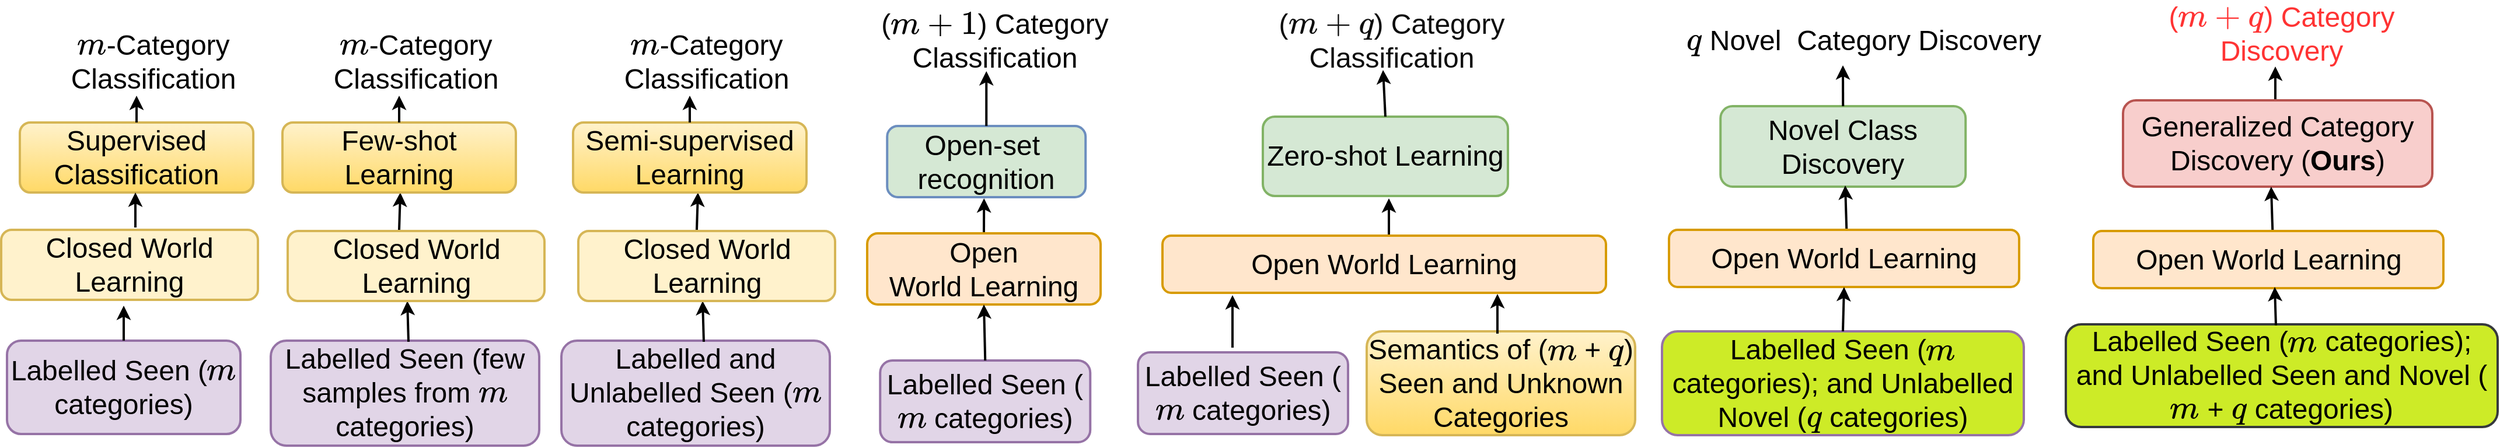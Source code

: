 <mxfile version="24.4.6" type="github">
  <diagram name="Page-1" id="iptAqWqSr0njMMsVc_aC">
    <mxGraphModel dx="3314" dy="1437" grid="1" gridSize="10" guides="1" tooltips="1" connect="1" arrows="1" fold="1" page="1" pageScale="1" pageWidth="827" pageHeight="1169" math="1" shadow="0">
      <root>
        <mxCell id="0" />
        <mxCell id="1" parent="0" />
        <mxCell id="lk7eeM3GkCdoIPdv4wgH-1" value="Closed World Learning" style="rounded=1;whiteSpace=wrap;html=1;fontSize=24;strokeWidth=2;fillColor=#fff2cc;strokeColor=#d6b656;" vertex="1" parent="1">
          <mxGeometry x="-140" y="561" width="220" height="60" as="geometry" />
        </mxCell>
        <mxCell id="lk7eeM3GkCdoIPdv4wgH-2" value="Labelled Seen (&lt;svg style=&quot;vertical-align: -0.025ex;&quot; xmlns:xlink=&quot;http://www.w3.org/1999/xlink&quot; viewBox=&quot;0 -442 878 453&quot; role=&quot;img&quot; height=&quot;1.025ex&quot; width=&quot;1.986ex&quot; xmlns=&quot;http://www.w3.org/2000/svg&quot;&gt;&lt;defs&gt;&lt;path d=&quot;M21 287Q22 293 24 303T36 341T56 388T88 425T132 442T175 435T205 417T221 395T229 376L231 369Q231 367 232 367L243 378Q303 442 384 442Q401 442 415 440T441 433T460 423T475 411T485 398T493 385T497 373T500 364T502 357L510 367Q573 442 659 442Q713 442 746 415T780 336Q780 285 742 178T704 50Q705 36 709 31T724 26Q752 26 776 56T815 138Q818 149 821 151T837 153Q857 153 857 145Q857 144 853 130Q845 101 831 73T785 17T716 -10Q669 -10 648 17T627 73Q627 92 663 193T700 345Q700 404 656 404H651Q565 404 506 303L499 291L466 157Q433 26 428 16Q415 -11 385 -11Q372 -11 364 -4T353 8T350 18Q350 29 384 161L420 307Q423 322 423 345Q423 404 379 404H374Q288 404 229 303L222 291L189 157Q156 26 151 16Q138 -11 108 -11Q95 -11 87 -5T76 7T74 17Q74 30 112 181Q151 335 151 342Q154 357 154 369Q154 405 129 405Q107 405 92 377T69 316T57 280Q55 278 41 278H27Q21 284 21 287Z&quot; id=&quot;MJX-13-TEX-I-1D45A&quot;&gt;&lt;/path&gt;&lt;/defs&gt;&lt;g transform=&quot;scale(1,-1)&quot; stroke-width=&quot;0&quot; fill=&quot;currentColor&quot; stroke=&quot;currentColor&quot;&gt;&lt;g data-mml-node=&quot;math&quot;&gt;&lt;g data-mml-node=&quot;mi&quot;&gt;&lt;use xlink:href=&quot;#MJX-13-TEX-I-1D45A&quot; data-c=&quot;1D45A&quot;&gt;&lt;/use&gt;&lt;/g&gt;&lt;/g&gt;&lt;/g&gt;&lt;/svg&gt; categories)" style="rounded=1;whiteSpace=wrap;html=1;fontSize=24;strokeWidth=2;fillColor=#e1d5e7;strokeColor=#9673a6;" vertex="1" parent="1">
          <mxGeometry x="-135" y="656" width="200" height="80" as="geometry" />
        </mxCell>
        <mxCell id="lk7eeM3GkCdoIPdv4wgH-3" value="Open-set&amp;nbsp; recognition" style="rounded=1;whiteSpace=wrap;html=1;fontSize=24;strokeWidth=2;fillColor=#d5e8d4;strokeColor=#6c8ebf;" vertex="1" parent="1">
          <mxGeometry x="619.12" y="472" width="170" height="61" as="geometry" />
        </mxCell>
        <mxCell id="lk7eeM3GkCdoIPdv4wgH-4" value="Labelled Seen (&lt;svg style=&quot;vertical-align: -0.025ex;&quot; xmlns:xlink=&quot;http://www.w3.org/1999/xlink&quot; viewBox=&quot;0 -442 878 453&quot; role=&quot;img&quot; height=&quot;1.025ex&quot; width=&quot;1.986ex&quot; xmlns=&quot;http://www.w3.org/2000/svg&quot;&gt;&lt;defs&gt;&lt;path d=&quot;M21 287Q22 293 24 303T36 341T56 388T88 425T132 442T175 435T205 417T221 395T229 376L231 369Q231 367 232 367L243 378Q303 442 384 442Q401 442 415 440T441 433T460 423T475 411T485 398T493 385T497 373T500 364T502 357L510 367Q573 442 659 442Q713 442 746 415T780 336Q780 285 742 178T704 50Q705 36 709 31T724 26Q752 26 776 56T815 138Q818 149 821 151T837 153Q857 153 857 145Q857 144 853 130Q845 101 831 73T785 17T716 -10Q669 -10 648 17T627 73Q627 92 663 193T700 345Q700 404 656 404H651Q565 404 506 303L499 291L466 157Q433 26 428 16Q415 -11 385 -11Q372 -11 364 -4T353 8T350 18Q350 29 384 161L420 307Q423 322 423 345Q423 404 379 404H374Q288 404 229 303L222 291L189 157Q156 26 151 16Q138 -11 108 -11Q95 -11 87 -5T76 7T74 17Q74 30 112 181Q151 335 151 342Q154 357 154 369Q154 405 129 405Q107 405 92 377T69 316T57 280Q55 278 41 278H27Q21 284 21 287Z&quot; id=&quot;MJX-12-TEX-I-1D45A&quot;&gt;&lt;/path&gt;&lt;/defs&gt;&lt;g transform=&quot;scale(1,-1)&quot; stroke-width=&quot;0&quot; fill=&quot;currentColor&quot; stroke=&quot;currentColor&quot;&gt;&lt;g data-mml-node=&quot;math&quot;&gt;&lt;g data-mml-node=&quot;mi&quot;&gt;&lt;use xlink:href=&quot;#MJX-12-TEX-I-1D45A&quot; data-c=&quot;1D45A&quot;&gt;&lt;/use&gt;&lt;/g&gt;&lt;/g&gt;&lt;/g&gt;&lt;/svg&gt; categories)" style="rounded=1;whiteSpace=wrap;html=1;fontSize=24;strokeWidth=2;fillColor=#e1d5e7;strokeColor=#9673a6;" vertex="1" parent="1">
          <mxGeometry x="613.12" y="673" width="180" height="70" as="geometry" />
        </mxCell>
        <mxCell id="lk7eeM3GkCdoIPdv4wgH-6" value="Zero-shot Learning" style="rounded=1;whiteSpace=wrap;html=1;fontSize=24;strokeWidth=2;fillColor=#d5e8d4;strokeColor=#82b366;" vertex="1" parent="1">
          <mxGeometry x="941" y="464" width="210" height="68" as="geometry" />
        </mxCell>
        <mxCell id="lk7eeM3GkCdoIPdv4wgH-7" value="&lt;svg style=&quot;vertical-align: -0.025ex;&quot; xmlns:xlink=&quot;http://www.w3.org/1999/xlink&quot; viewBox=&quot;0 -442 878 453&quot; role=&quot;img&quot; height=&quot;1.025ex&quot; width=&quot;1.986ex&quot; xmlns=&quot;http://www.w3.org/2000/svg&quot;&gt;&lt;defs&gt;&lt;path d=&quot;M21 287Q22 293 24 303T36 341T56 388T88 425T132 442T175 435T205 417T221 395T229 376L231 369Q231 367 232 367L243 378Q303 442 384 442Q401 442 415 440T441 433T460 423T475 411T485 398T493 385T497 373T500 364T502 357L510 367Q573 442 659 442Q713 442 746 415T780 336Q780 285 742 178T704 50Q705 36 709 31T724 26Q752 26 776 56T815 138Q818 149 821 151T837 153Q857 153 857 145Q857 144 853 130Q845 101 831 73T785 17T716 -10Q669 -10 648 17T627 73Q627 92 663 193T700 345Q700 404 656 404H651Q565 404 506 303L499 291L466 157Q433 26 428 16Q415 -11 385 -11Q372 -11 364 -4T353 8T350 18Q350 29 384 161L420 307Q423 322 423 345Q423 404 379 404H374Q288 404 229 303L222 291L189 157Q156 26 151 16Q138 -11 108 -11Q95 -11 87 -5T76 7T74 17Q74 30 112 181Q151 335 151 342Q154 357 154 369Q154 405 129 405Q107 405 92 377T69 316T57 280Q55 278 41 278H27Q21 284 21 287Z&quot; id=&quot;MJX-14-TEX-I-1D45A&quot;&gt;&lt;/path&gt;&lt;/defs&gt;&lt;g transform=&quot;scale(1,-1)&quot; stroke-width=&quot;0&quot; fill=&quot;currentColor&quot; stroke=&quot;currentColor&quot;&gt;&lt;g data-mml-node=&quot;math&quot;&gt;&lt;g data-mml-node=&quot;mi&quot;&gt;&lt;use xlink:href=&quot;#MJX-14-TEX-I-1D45A&quot; data-c=&quot;1D45A&quot;&gt;&lt;/use&gt;&lt;/g&gt;&lt;/g&gt;&lt;/g&gt;&lt;/svg&gt;-Category Classification" style="text;html=1;align=center;verticalAlign=middle;whiteSpace=wrap;rounded=0;fontSize=24;strokeWidth=2;" vertex="1" parent="1">
          <mxGeometry x="-39" y="400" width="59" height="34" as="geometry" />
        </mxCell>
        <mxCell id="lk7eeM3GkCdoIPdv4wgH-8" value="" style="endArrow=classic;html=1;rounded=0;exitX=0.5;exitY=0;exitDx=0;exitDy=0;fontSize=24;strokeWidth=2;" edge="1" parent="1" source="lk7eeM3GkCdoIPdv4wgH-3">
          <mxGeometry width="50" height="50" relative="1" as="geometry">
            <mxPoint x="679.12" y="488" as="sourcePoint" />
            <mxPoint x="704.12" y="425" as="targetPoint" />
          </mxGeometry>
        </mxCell>
        <mxCell id="lk7eeM3GkCdoIPdv4wgH-9" value="(&lt;svg xmlns=&quot;http://www.w3.org/2000/svg&quot; width=&quot;5.883ex&quot; height=&quot;1.692ex&quot; role=&quot;img&quot; viewBox=&quot;0 -666 2600.4 748&quot; xmlns:xlink=&quot;http://www.w3.org/1999/xlink&quot; style=&quot;vertical-align: -0.186ex; font-size: 24px;&quot;&gt;&lt;defs style=&quot;font-size: 24px;&quot;&gt;&lt;path id=&quot;MJX-3-TEX-I-1D45A&quot; d=&quot;M21 287Q22 293 24 303T36 341T56 388T88 425T132 442T175 435T205 417T221 395T229 376L231 369Q231 367 232 367L243 378Q303 442 384 442Q401 442 415 440T441 433T460 423T475 411T485 398T493 385T497 373T500 364T502 357L510 367Q573 442 659 442Q713 442 746 415T780 336Q780 285 742 178T704 50Q705 36 709 31T724 26Q752 26 776 56T815 138Q818 149 821 151T837 153Q857 153 857 145Q857 144 853 130Q845 101 831 73T785 17T716 -10Q669 -10 648 17T627 73Q627 92 663 193T700 345Q700 404 656 404H651Q565 404 506 303L499 291L466 157Q433 26 428 16Q415 -11 385 -11Q372 -11 364 -4T353 8T350 18Q350 29 384 161L420 307Q423 322 423 345Q423 404 379 404H374Q288 404 229 303L222 291L189 157Q156 26 151 16Q138 -11 108 -11Q95 -11 87 -5T76 7T74 17Q74 30 112 181Q151 335 151 342Q154 357 154 369Q154 405 129 405Q107 405 92 377T69 316T57 280Q55 278 41 278H27Q21 284 21 287Z&quot; style=&quot;font-size: 24px;&quot;&gt;&lt;/path&gt;&lt;path id=&quot;MJX-3-TEX-N-2B&quot; d=&quot;M56 237T56 250T70 270H369V420L370 570Q380 583 389 583Q402 583 409 568V270H707Q722 262 722 250T707 230H409V-68Q401 -82 391 -82H389H387Q375 -82 369 -68V230H70Q56 237 56 250Z&quot; style=&quot;font-size: 24px;&quot;&gt;&lt;/path&gt;&lt;path id=&quot;MJX-3-TEX-N-31&quot; d=&quot;M213 578L200 573Q186 568 160 563T102 556H83V602H102Q149 604 189 617T245 641T273 663Q275 666 285 666Q294 666 302 660V361L303 61Q310 54 315 52T339 48T401 46H427V0H416Q395 3 257 3Q121 3 100 0H88V46H114Q136 46 152 46T177 47T193 50T201 52T207 57T213 61V578Z&quot; style=&quot;font-size: 24px;&quot;&gt;&lt;/path&gt;&lt;/defs&gt;&lt;g stroke=&quot;currentColor&quot; fill=&quot;currentColor&quot; stroke-width=&quot;0&quot; transform=&quot;scale(1,-1)&quot; style=&quot;font-size: 24px;&quot;&gt;&lt;g data-mml-node=&quot;math&quot; style=&quot;font-size: 24px;&quot;&gt;&lt;g data-mml-node=&quot;mi&quot; style=&quot;font-size: 24px;&quot;&gt;&lt;use data-c=&quot;1D45A&quot; xlink:href=&quot;#MJX-3-TEX-I-1D45A&quot; style=&quot;font-size: 24px;&quot;&gt;&lt;/use&gt;&lt;/g&gt;&lt;g data-mml-node=&quot;mo&quot; transform=&quot;translate(1100.2,0)&quot; style=&quot;font-size: 24px;&quot;&gt;&lt;use data-c=&quot;2B&quot; xlink:href=&quot;#MJX-3-TEX-N-2B&quot; style=&quot;font-size: 24px;&quot;&gt;&lt;/use&gt;&lt;/g&gt;&lt;g data-mml-node=&quot;mn&quot; transform=&quot;translate(2100.4,0)&quot; style=&quot;font-size: 24px;&quot;&gt;&lt;use data-c=&quot;31&quot; xlink:href=&quot;#MJX-3-TEX-N-31&quot; style=&quot;font-size: 24px;&quot;&gt;&lt;/use&gt;&lt;/g&gt;&lt;/g&gt;&lt;/g&gt;&lt;/svg&gt;) Category Classification" style="text;html=1;align=center;verticalAlign=middle;whiteSpace=wrap;rounded=0;fontSize=24;" vertex="1" parent="1">
          <mxGeometry x="596" y="384" width="230.88" height="30" as="geometry" />
        </mxCell>
        <mxCell id="lk7eeM3GkCdoIPdv4wgH-10" value="" style="endArrow=classic;html=1;rounded=0;exitX=0.5;exitY=0;exitDx=0;exitDy=0;fontSize=24;strokeWidth=2;" edge="1" parent="1" source="lk7eeM3GkCdoIPdv4wgH-6">
          <mxGeometry width="50" height="50" relative="1" as="geometry">
            <mxPoint x="970.88" y="421" as="sourcePoint" />
            <mxPoint x="1044" y="424" as="targetPoint" />
          </mxGeometry>
        </mxCell>
        <mxCell id="lk7eeM3GkCdoIPdv4wgH-15" value="Open World&amp;nbsp;Learning" style="rounded=1;whiteSpace=wrap;html=1;fontSize=24;strokeWidth=2;fillColor=#ffe6cc;strokeColor=#d79b00;" vertex="1" parent="1">
          <mxGeometry x="602" y="564" width="200" height="61" as="geometry" />
        </mxCell>
        <mxCell id="lk7eeM3GkCdoIPdv4wgH-16" value="Supervised Classification" style="rounded=1;whiteSpace=wrap;html=1;fontSize=24;strokeWidth=2;fillColor=#fff2cc;strokeColor=#d6b656;gradientColor=#ffd966;" vertex="1" parent="1">
          <mxGeometry x="-124" y="469" width="200" height="60" as="geometry" />
        </mxCell>
        <mxCell id="lk7eeM3GkCdoIPdv4wgH-17" value="" style="endArrow=classic;html=1;rounded=0;exitX=0.5;exitY=0;exitDx=0;exitDy=0;fontSize=24;strokeWidth=2;" edge="1" parent="1" source="lk7eeM3GkCdoIPdv4wgH-16">
          <mxGeometry width="50" height="50" relative="1" as="geometry">
            <mxPoint x="220" y="549" as="sourcePoint" />
            <mxPoint x="-24" y="446" as="targetPoint" />
          </mxGeometry>
        </mxCell>
        <mxCell id="lk7eeM3GkCdoIPdv4wgH-18" value="" style="endArrow=classic;html=1;rounded=0;exitX=0.5;exitY=0;exitDx=0;exitDy=0;fontSize=24;strokeWidth=2;" edge="1" parent="1" source="lk7eeM3GkCdoIPdv4wgH-2">
          <mxGeometry width="50" height="50" relative="1" as="geometry">
            <mxPoint x="70" y="586" as="sourcePoint" />
            <mxPoint x="-35" y="626" as="targetPoint" />
          </mxGeometry>
        </mxCell>
        <mxCell id="lk7eeM3GkCdoIPdv4wgH-19" value="" style="endArrow=classic;html=1;rounded=0;exitX=0.5;exitY=0;exitDx=0;exitDy=0;entryX=0.5;entryY=1;entryDx=0;entryDy=0;fontSize=24;strokeWidth=2;" edge="1" parent="1" source="lk7eeM3GkCdoIPdv4wgH-4" target="lk7eeM3GkCdoIPdv4wgH-15">
          <mxGeometry width="50" height="50" relative="1" as="geometry">
            <mxPoint x="703.12" y="657" as="sourcePoint" />
            <mxPoint x="494.12" y="561" as="targetPoint" />
          </mxGeometry>
        </mxCell>
        <mxCell id="lk7eeM3GkCdoIPdv4wgH-20" value="" style="endArrow=classic;html=1;rounded=0;fontSize=24;strokeWidth=2;" edge="1" parent="1">
          <mxGeometry width="50" height="50" relative="1" as="geometry">
            <mxPoint x="702" y="563" as="sourcePoint" />
            <mxPoint x="702.12" y="534" as="targetPoint" />
          </mxGeometry>
        </mxCell>
        <mxCell id="lk7eeM3GkCdoIPdv4wgH-22" value="" style="endArrow=classic;html=1;rounded=0;fontSize=24;strokeWidth=2;" edge="1" parent="1">
          <mxGeometry width="50" height="50" relative="1" as="geometry">
            <mxPoint x="1049" y="565" as="sourcePoint" />
            <mxPoint x="1049" y="534" as="targetPoint" />
          </mxGeometry>
        </mxCell>
        <mxCell id="lk7eeM3GkCdoIPdv4wgH-23" value="Labelled Seen (few samples from&amp;nbsp;&lt;svg style=&quot;vertical-align: -0.025ex;&quot; xmlns:xlink=&quot;http://www.w3.org/1999/xlink&quot; viewBox=&quot;0 -442 878 453&quot; role=&quot;img&quot; height=&quot;1.025ex&quot; width=&quot;1.986ex&quot; xmlns=&quot;http://www.w3.org/2000/svg&quot;&gt;&lt;defs&gt;&lt;path d=&quot;M21 287Q22 293 24 303T36 341T56 388T88 425T132 442T175 435T205 417T221 395T229 376L231 369Q231 367 232 367L243 378Q303 442 384 442Q401 442 415 440T441 433T460 423T475 411T485 398T493 385T497 373T500 364T502 357L510 367Q573 442 659 442Q713 442 746 415T780 336Q780 285 742 178T704 50Q705 36 709 31T724 26Q752 26 776 56T815 138Q818 149 821 151T837 153Q857 153 857 145Q857 144 853 130Q845 101 831 73T785 17T716 -10Q669 -10 648 17T627 73Q627 92 663 193T700 345Q700 404 656 404H651Q565 404 506 303L499 291L466 157Q433 26 428 16Q415 -11 385 -11Q372 -11 364 -4T353 8T350 18Q350 29 384 161L420 307Q423 322 423 345Q423 404 379 404H374Q288 404 229 303L222 291L189 157Q156 26 151 16Q138 -11 108 -11Q95 -11 87 -5T76 7T74 17Q74 30 112 181Q151 335 151 342Q154 357 154 369Q154 405 129 405Q107 405 92 377T69 316T57 280Q55 278 41 278H27Q21 284 21 287Z&quot; id=&quot;MJX-13-TEX-I-1D45A&quot;&gt;&lt;/path&gt;&lt;/defs&gt;&lt;g transform=&quot;scale(1,-1)&quot; stroke-width=&quot;0&quot; fill=&quot;currentColor&quot; stroke=&quot;currentColor&quot;&gt;&lt;g data-mml-node=&quot;math&quot;&gt;&lt;g data-mml-node=&quot;mi&quot;&gt;&lt;use xlink:href=&quot;#MJX-13-TEX-I-1D45A&quot; data-c=&quot;1D45A&quot;&gt;&lt;/use&gt;&lt;/g&gt;&lt;/g&gt;&lt;/g&gt;&lt;/svg&gt; categories)" style="rounded=1;whiteSpace=wrap;html=1;fontSize=24;strokeWidth=2;fillColor=#e1d5e7;strokeColor=#9673a6;" vertex="1" parent="1">
          <mxGeometry x="91" y="656" width="230" height="90" as="geometry" />
        </mxCell>
        <mxCell id="lk7eeM3GkCdoIPdv4wgH-24" value="" style="endArrow=classic;html=1;rounded=0;exitX=0.5;exitY=0;exitDx=0;exitDy=0;entryX=0.25;entryY=1;entryDx=0;entryDy=0;fontSize=24;strokeWidth=2;" edge="1" parent="1">
          <mxGeometry width="50" height="50" relative="1" as="geometry">
            <mxPoint x="209" y="657" as="sourcePoint" />
            <mxPoint x="208" y="622" as="targetPoint" />
          </mxGeometry>
        </mxCell>
        <mxCell id="lk7eeM3GkCdoIPdv4wgH-25" value="" style="endArrow=classic;html=1;rounded=0;exitX=0.25;exitY=0;exitDx=0;exitDy=0;fontSize=24;entryX=0.5;entryY=1;entryDx=0;entryDy=0;strokeWidth=2;" edge="1" parent="1">
          <mxGeometry width="50" height="50" relative="1" as="geometry">
            <mxPoint x="201" y="561" as="sourcePoint" />
            <mxPoint x="202" y="529" as="targetPoint" />
          </mxGeometry>
        </mxCell>
        <mxCell id="lk7eeM3GkCdoIPdv4wgH-26" value="&lt;svg style=&quot;vertical-align: -0.025ex;&quot; xmlns:xlink=&quot;http://www.w3.org/1999/xlink&quot; viewBox=&quot;0 -442 878 453&quot; role=&quot;img&quot; height=&quot;1.025ex&quot; width=&quot;1.986ex&quot; xmlns=&quot;http://www.w3.org/2000/svg&quot;&gt;&lt;defs&gt;&lt;path d=&quot;M21 287Q22 293 24 303T36 341T56 388T88 425T132 442T175 435T205 417T221 395T229 376L231 369Q231 367 232 367L243 378Q303 442 384 442Q401 442 415 440T441 433T460 423T475 411T485 398T493 385T497 373T500 364T502 357L510 367Q573 442 659 442Q713 442 746 415T780 336Q780 285 742 178T704 50Q705 36 709 31T724 26Q752 26 776 56T815 138Q818 149 821 151T837 153Q857 153 857 145Q857 144 853 130Q845 101 831 73T785 17T716 -10Q669 -10 648 17T627 73Q627 92 663 193T700 345Q700 404 656 404H651Q565 404 506 303L499 291L466 157Q433 26 428 16Q415 -11 385 -11Q372 -11 364 -4T353 8T350 18Q350 29 384 161L420 307Q423 322 423 345Q423 404 379 404H374Q288 404 229 303L222 291L189 157Q156 26 151 16Q138 -11 108 -11Q95 -11 87 -5T76 7T74 17Q74 30 112 181Q151 335 151 342Q154 357 154 369Q154 405 129 405Q107 405 92 377T69 316T57 280Q55 278 41 278H27Q21 284 21 287Z&quot; id=&quot;MJX-14-TEX-I-1D45A&quot;&gt;&lt;/path&gt;&lt;/defs&gt;&lt;g transform=&quot;scale(1,-1)&quot; stroke-width=&quot;0&quot; fill=&quot;currentColor&quot; stroke=&quot;currentColor&quot;&gt;&lt;g data-mml-node=&quot;math&quot;&gt;&lt;g data-mml-node=&quot;mi&quot;&gt;&lt;use xlink:href=&quot;#MJX-14-TEX-I-1D45A&quot; data-c=&quot;1D45A&quot;&gt;&lt;/use&gt;&lt;/g&gt;&lt;/g&gt;&lt;/g&gt;&lt;/svg&gt;-Category Classification" style="text;html=1;align=center;verticalAlign=middle;whiteSpace=wrap;rounded=0;fontSize=24;strokeWidth=2;" vertex="1" parent="1">
          <mxGeometry x="186" y="400" width="59" height="34" as="geometry" />
        </mxCell>
        <mxCell id="lk7eeM3GkCdoIPdv4wgH-27" value="Few-shot Learning" style="rounded=1;whiteSpace=wrap;html=1;fontSize=24;strokeWidth=2;fillColor=#fff2cc;strokeColor=#d6b656;gradientColor=#ffd966;" vertex="1" parent="1">
          <mxGeometry x="101" y="469" width="200" height="60" as="geometry" />
        </mxCell>
        <mxCell id="lk7eeM3GkCdoIPdv4wgH-28" value="" style="endArrow=classic;html=1;rounded=0;exitX=0.5;exitY=0;exitDx=0;exitDy=0;fontSize=24;strokeWidth=2;" edge="1" parent="1" source="lk7eeM3GkCdoIPdv4wgH-27">
          <mxGeometry width="50" height="50" relative="1" as="geometry">
            <mxPoint x="445" y="549" as="sourcePoint" />
            <mxPoint x="201" y="446" as="targetPoint" />
          </mxGeometry>
        </mxCell>
        <mxCell id="lk7eeM3GkCdoIPdv4wgH-37" value="(&lt;svg xmlns=&quot;http://www.w3.org/2000/svg&quot; width=&quot;5.793ex&quot; height=&quot;1.758ex&quot; role=&quot;img&quot; viewBox=&quot;0 -583 2560.4 777&quot; xmlns:xlink=&quot;http://www.w3.org/1999/xlink&quot; style=&quot;vertical-align: -0.439ex; font-size: 24px;&quot;&gt;&lt;defs style=&quot;font-size: 24px;&quot;&gt;&lt;path id=&quot;MJX-9-TEX-I-1D45A&quot; d=&quot;M21 287Q22 293 24 303T36 341T56 388T88 425T132 442T175 435T205 417T221 395T229 376L231 369Q231 367 232 367L243 378Q303 442 384 442Q401 442 415 440T441 433T460 423T475 411T485 398T493 385T497 373T500 364T502 357L510 367Q573 442 659 442Q713 442 746 415T780 336Q780 285 742 178T704 50Q705 36 709 31T724 26Q752 26 776 56T815 138Q818 149 821 151T837 153Q857 153 857 145Q857 144 853 130Q845 101 831 73T785 17T716 -10Q669 -10 648 17T627 73Q627 92 663 193T700 345Q700 404 656 404H651Q565 404 506 303L499 291L466 157Q433 26 428 16Q415 -11 385 -11Q372 -11 364 -4T353 8T350 18Q350 29 384 161L420 307Q423 322 423 345Q423 404 379 404H374Q288 404 229 303L222 291L189 157Q156 26 151 16Q138 -11 108 -11Q95 -11 87 -5T76 7T74 17Q74 30 112 181Q151 335 151 342Q154 357 154 369Q154 405 129 405Q107 405 92 377T69 316T57 280Q55 278 41 278H27Q21 284 21 287Z&quot; style=&quot;font-size: 24px;&quot;&gt;&lt;/path&gt;&lt;path id=&quot;MJX-9-TEX-N-2B&quot; d=&quot;M56 237T56 250T70 270H369V420L370 570Q380 583 389 583Q402 583 409 568V270H707Q722 262 722 250T707 230H409V-68Q401 -82 391 -82H389H387Q375 -82 369 -68V230H70Q56 237 56 250Z&quot; style=&quot;font-size: 24px;&quot;&gt;&lt;/path&gt;&lt;path id=&quot;MJX-9-TEX-I-1D45E&quot; d=&quot;M33 157Q33 258 109 349T280 441Q340 441 372 389Q373 390 377 395T388 406T404 418Q438 442 450 442Q454 442 457 439T460 434Q460 425 391 149Q320 -135 320 -139Q320 -147 365 -148H390Q396 -156 396 -157T393 -175Q389 -188 383 -194H370Q339 -192 262 -192Q234 -192 211 -192T174 -192T157 -193Q143 -193 143 -185Q143 -182 145 -170Q149 -154 152 -151T172 -148Q220 -148 230 -141Q238 -136 258 -53T279 32Q279 33 272 29Q224 -10 172 -10Q117 -10 75 30T33 157ZM352 326Q329 405 277 405Q242 405 210 374T160 293Q131 214 119 129Q119 126 119 118T118 106Q118 61 136 44T179 26Q233 26 290 98L298 109L352 326Z&quot; style=&quot;font-size: 24px;&quot;&gt;&lt;/path&gt;&lt;/defs&gt;&lt;g stroke=&quot;currentColor&quot; fill=&quot;currentColor&quot; stroke-width=&quot;0&quot; transform=&quot;scale(1,-1)&quot; style=&quot;font-size: 24px;&quot;&gt;&lt;g data-mml-node=&quot;math&quot; style=&quot;font-size: 24px;&quot;&gt;&lt;g data-mml-node=&quot;mi&quot; style=&quot;font-size: 24px;&quot;&gt;&lt;use data-c=&quot;1D45A&quot; xlink:href=&quot;#MJX-9-TEX-I-1D45A&quot; style=&quot;font-size: 24px;&quot;&gt;&lt;/use&gt;&lt;/g&gt;&lt;g data-mml-node=&quot;mo&quot; transform=&quot;translate(1100.2,0)&quot; style=&quot;font-size: 24px;&quot;&gt;&lt;use data-c=&quot;2B&quot; xlink:href=&quot;#MJX-9-TEX-N-2B&quot; style=&quot;font-size: 24px;&quot;&gt;&lt;/use&gt;&lt;/g&gt;&lt;g data-mml-node=&quot;mi&quot; transform=&quot;translate(2100.4,0)&quot; style=&quot;font-size: 24px;&quot;&gt;&lt;use data-c=&quot;1D45E&quot; xlink:href=&quot;#MJX-9-TEX-I-1D45E&quot; style=&quot;font-size: 24px;&quot;&gt;&lt;/use&gt;&lt;/g&gt;&lt;/g&gt;&lt;/g&gt;&lt;/svg&gt;) Category Classification" style="text;html=1;align=center;verticalAlign=middle;whiteSpace=wrap;rounded=0;fontSize=24;fontColor=#0d0d0d;" vertex="1" parent="1">
          <mxGeometry x="952" y="384" width="199" height="30" as="geometry" />
        </mxCell>
        <mxCell id="lk7eeM3GkCdoIPdv4wgH-38" value="Semantics of (&lt;svg style=&quot;vertical-align: -0.025ex;&quot; xmlns:xlink=&quot;http://www.w3.org/1999/xlink&quot; viewBox=&quot;0 -442 878 453&quot; role=&quot;img&quot; height=&quot;1.025ex&quot; width=&quot;1.986ex&quot; xmlns=&quot;http://www.w3.org/2000/svg&quot;&gt;&lt;defs&gt;&lt;path d=&quot;M21 287Q22 293 24 303T36 341T56 388T88 425T132 442T175 435T205 417T221 395T229 376L231 369Q231 367 232 367L243 378Q303 442 384 442Q401 442 415 440T441 433T460 423T475 411T485 398T493 385T497 373T500 364T502 357L510 367Q573 442 659 442Q713 442 746 415T780 336Q780 285 742 178T704 50Q705 36 709 31T724 26Q752 26 776 56T815 138Q818 149 821 151T837 153Q857 153 857 145Q857 144 853 130Q845 101 831 73T785 17T716 -10Q669 -10 648 17T627 73Q627 92 663 193T700 345Q700 404 656 404H651Q565 404 506 303L499 291L466 157Q433 26 428 16Q415 -11 385 -11Q372 -11 364 -4T353 8T350 18Q350 29 384 161L420 307Q423 322 423 345Q423 404 379 404H374Q288 404 229 303L222 291L189 157Q156 26 151 16Q138 -11 108 -11Q95 -11 87 -5T76 7T74 17Q74 30 112 181Q151 335 151 342Q154 357 154 369Q154 405 129 405Q107 405 92 377T69 316T57 280Q55 278 41 278H27Q21 284 21 287Z&quot; id=&quot;MJX-12-TEX-I-1D45A&quot;&gt;&lt;/path&gt;&lt;/defs&gt;&lt;g transform=&quot;scale(1,-1)&quot; stroke-width=&quot;0&quot; fill=&quot;currentColor&quot; stroke=&quot;currentColor&quot;&gt;&lt;g data-mml-node=&quot;math&quot;&gt;&lt;g data-mml-node=&quot;mi&quot;&gt;&lt;use xlink:href=&quot;#MJX-12-TEX-I-1D45A&quot; data-c=&quot;1D45A&quot;&gt;&lt;/use&gt;&lt;/g&gt;&lt;/g&gt;&lt;/g&gt;&lt;/svg&gt;&amp;nbsp;+&amp;nbsp;&lt;svg style=&quot;vertical-align: -0.439ex;&quot; xmlns:xlink=&quot;http://www.w3.org/1999/xlink&quot; viewBox=&quot;0 -442 460 636&quot; role=&quot;img&quot; height=&quot;1.439ex&quot; width=&quot;1.041ex&quot; xmlns=&quot;http://www.w3.org/2000/svg&quot;&gt;&lt;defs&gt;&lt;path d=&quot;M33 157Q33 258 109 349T280 441Q340 441 372 389Q373 390 377 395T388 406T404 418Q438 442 450 442Q454 442 457 439T460 434Q460 425 391 149Q320 -135 320 -139Q320 -147 365 -148H390Q396 -156 396 -157T393 -175Q389 -188 383 -194H370Q339 -192 262 -192Q234 -192 211 -192T174 -192T157 -193Q143 -193 143 -185Q143 -182 145 -170Q149 -154 152 -151T172 -148Q220 -148 230 -141Q238 -136 258 -53T279 32Q279 33 272 29Q224 -10 172 -10Q117 -10 75 30T33 157ZM352 326Q329 405 277 405Q242 405 210 374T160 293Q131 214 119 129Q119 126 119 118T118 106Q118 61 136 44T179 26Q233 26 290 98L298 109L352 326Z&quot; id=&quot;MJX-11-TEX-I-1D45E&quot;&gt;&lt;/path&gt;&lt;/defs&gt;&lt;g transform=&quot;scale(1,-1)&quot; stroke-width=&quot;0&quot; fill=&quot;currentColor&quot; stroke=&quot;currentColor&quot;&gt;&lt;g data-mml-node=&quot;math&quot;&gt;&lt;g data-mml-node=&quot;mi&quot;&gt;&lt;use xlink:href=&quot;#MJX-11-TEX-I-1D45E&quot; data-c=&quot;1D45E&quot;&gt;&lt;/use&gt;&lt;/g&gt;&lt;/g&gt;&lt;/g&gt;&lt;/svg&gt;) Seen and Unknown Categories" style="rounded=1;whiteSpace=wrap;html=1;fontSize=24;strokeWidth=2;fillColor=#fff2cc;strokeColor=#d6b656;gradientColor=#ffd966;" vertex="1" parent="1">
          <mxGeometry x="1030" y="648" width="230" height="89" as="geometry" />
        </mxCell>
        <mxCell id="lk7eeM3GkCdoIPdv4wgH-40" value="Labelled Seen (&lt;svg style=&quot;vertical-align: -0.025ex;&quot; xmlns:xlink=&quot;http://www.w3.org/1999/xlink&quot; viewBox=&quot;0 -442 878 453&quot; role=&quot;img&quot; height=&quot;1.025ex&quot; width=&quot;1.986ex&quot; xmlns=&quot;http://www.w3.org/2000/svg&quot;&gt;&lt;defs&gt;&lt;path d=&quot;M21 287Q22 293 24 303T36 341T56 388T88 425T132 442T175 435T205 417T221 395T229 376L231 369Q231 367 232 367L243 378Q303 442 384 442Q401 442 415 440T441 433T460 423T475 411T485 398T493 385T497 373T500 364T502 357L510 367Q573 442 659 442Q713 442 746 415T780 336Q780 285 742 178T704 50Q705 36 709 31T724 26Q752 26 776 56T815 138Q818 149 821 151T837 153Q857 153 857 145Q857 144 853 130Q845 101 831 73T785 17T716 -10Q669 -10 648 17T627 73Q627 92 663 193T700 345Q700 404 656 404H651Q565 404 506 303L499 291L466 157Q433 26 428 16Q415 -11 385 -11Q372 -11 364 -4T353 8T350 18Q350 29 384 161L420 307Q423 322 423 345Q423 404 379 404H374Q288 404 229 303L222 291L189 157Q156 26 151 16Q138 -11 108 -11Q95 -11 87 -5T76 7T74 17Q74 30 112 181Q151 335 151 342Q154 357 154 369Q154 405 129 405Q107 405 92 377T69 316T57 280Q55 278 41 278H27Q21 284 21 287Z&quot; id=&quot;MJX-12-TEX-I-1D45A&quot;&gt;&lt;/path&gt;&lt;/defs&gt;&lt;g transform=&quot;scale(1,-1)&quot; stroke-width=&quot;0&quot; fill=&quot;currentColor&quot; stroke=&quot;currentColor&quot;&gt;&lt;g data-mml-node=&quot;math&quot;&gt;&lt;g data-mml-node=&quot;mi&quot;&gt;&lt;use xlink:href=&quot;#MJX-12-TEX-I-1D45A&quot; data-c=&quot;1D45A&quot;&gt;&lt;/use&gt;&lt;/g&gt;&lt;/g&gt;&lt;/g&gt;&lt;/svg&gt; categories); and Unlabelled Novel (&lt;svg style=&quot;vertical-align: -0.439ex;&quot; xmlns:xlink=&quot;http://www.w3.org/1999/xlink&quot; viewBox=&quot;0 -442 460 636&quot; role=&quot;img&quot; height=&quot;1.439ex&quot; width=&quot;1.041ex&quot; xmlns=&quot;http://www.w3.org/2000/svg&quot;&gt;&lt;defs&gt;&lt;path d=&quot;M33 157Q33 258 109 349T280 441Q340 441 372 389Q373 390 377 395T388 406T404 418Q438 442 450 442Q454 442 457 439T460 434Q460 425 391 149Q320 -135 320 -139Q320 -147 365 -148H390Q396 -156 396 -157T393 -175Q389 -188 383 -194H370Q339 -192 262 -192Q234 -192 211 -192T174 -192T157 -193Q143 -193 143 -185Q143 -182 145 -170Q149 -154 152 -151T172 -148Q220 -148 230 -141Q238 -136 258 -53T279 32Q279 33 272 29Q224 -10 172 -10Q117 -10 75 30T33 157ZM352 326Q329 405 277 405Q242 405 210 374T160 293Q131 214 119 129Q119 126 119 118T118 106Q118 61 136 44T179 26Q233 26 290 98L298 109L352 326Z&quot; id=&quot;MJX-11-TEX-I-1D45E&quot;&gt;&lt;/path&gt;&lt;/defs&gt;&lt;g transform=&quot;scale(1,-1)&quot; stroke-width=&quot;0&quot; fill=&quot;currentColor&quot; stroke=&quot;currentColor&quot;&gt;&lt;g data-mml-node=&quot;math&quot;&gt;&lt;g data-mml-node=&quot;mi&quot;&gt;&lt;use xlink:href=&quot;#MJX-11-TEX-I-1D45E&quot; data-c=&quot;1D45E&quot;&gt;&lt;/use&gt;&lt;/g&gt;&lt;/g&gt;&lt;/g&gt;&lt;/svg&gt;&amp;nbsp;categories)" style="rounded=1;whiteSpace=wrap;html=1;fontSize=24;strokeWidth=2;fillColor=#cdeb27;strokeColor=#9673a6;" vertex="1" parent="1">
          <mxGeometry x="1283" y="648" width="310" height="89" as="geometry" />
        </mxCell>
        <mxCell id="lk7eeM3GkCdoIPdv4wgH-45" value="Generalized Category Discovery (&lt;b&gt;Ours&lt;/b&gt;)" style="rounded=1;whiteSpace=wrap;html=1;fontSize=24;strokeWidth=2;fillColor=#f8cecc;strokeColor=#b85450;" vertex="1" parent="1">
          <mxGeometry x="1678" y="450" width="265" height="74" as="geometry" />
        </mxCell>
        <mxCell id="lk7eeM3GkCdoIPdv4wgH-46" value="" style="endArrow=classic;html=1;rounded=0;exitX=0.5;exitY=0;exitDx=0;exitDy=0;fontSize=24;strokeWidth=2;" edge="1" parent="1">
          <mxGeometry width="50" height="50" relative="1" as="geometry">
            <mxPoint x="1808.5" y="449" as="sourcePoint" />
            <mxPoint x="1808.5" y="421" as="targetPoint" />
          </mxGeometry>
        </mxCell>
        <mxCell id="lk7eeM3GkCdoIPdv4wgH-47" value="(&lt;svg style=&quot;vertical-align: -0.439ex; font-size: 24px;&quot; xmlns:xlink=&quot;http://www.w3.org/1999/xlink&quot; viewBox=&quot;0 -583 2560.4 777&quot; role=&quot;img&quot; height=&quot;1.758ex&quot; width=&quot;5.793ex&quot; xmlns=&quot;http://www.w3.org/2000/svg&quot;&gt;&lt;defs style=&quot;font-size: 24px;&quot;&gt;&lt;path style=&quot;font-size: 24px;&quot; d=&quot;M21 287Q22 293 24 303T36 341T56 388T88 425T132 442T175 435T205 417T221 395T229 376L231 369Q231 367 232 367L243 378Q303 442 384 442Q401 442 415 440T441 433T460 423T475 411T485 398T493 385T497 373T500 364T502 357L510 367Q573 442 659 442Q713 442 746 415T780 336Q780 285 742 178T704 50Q705 36 709 31T724 26Q752 26 776 56T815 138Q818 149 821 151T837 153Q857 153 857 145Q857 144 853 130Q845 101 831 73T785 17T716 -10Q669 -10 648 17T627 73Q627 92 663 193T700 345Q700 404 656 404H651Q565 404 506 303L499 291L466 157Q433 26 428 16Q415 -11 385 -11Q372 -11 364 -4T353 8T350 18Q350 29 384 161L420 307Q423 322 423 345Q423 404 379 404H374Q288 404 229 303L222 291L189 157Q156 26 151 16Q138 -11 108 -11Q95 -11 87 -5T76 7T74 17Q74 30 112 181Q151 335 151 342Q154 357 154 369Q154 405 129 405Q107 405 92 377T69 316T57 280Q55 278 41 278H27Q21 284 21 287Z&quot; id=&quot;MJX-9-TEX-I-1D45A&quot;&gt;&lt;/path&gt;&lt;path style=&quot;font-size: 24px;&quot; d=&quot;M56 237T56 250T70 270H369V420L370 570Q380 583 389 583Q402 583 409 568V270H707Q722 262 722 250T707 230H409V-68Q401 -82 391 -82H389H387Q375 -82 369 -68V230H70Q56 237 56 250Z&quot; id=&quot;MJX-9-TEX-N-2B&quot;&gt;&lt;/path&gt;&lt;path style=&quot;font-size: 24px;&quot; d=&quot;M33 157Q33 258 109 349T280 441Q340 441 372 389Q373 390 377 395T388 406T404 418Q438 442 450 442Q454 442 457 439T460 434Q460 425 391 149Q320 -135 320 -139Q320 -147 365 -148H390Q396 -156 396 -157T393 -175Q389 -188 383 -194H370Q339 -192 262 -192Q234 -192 211 -192T174 -192T157 -193Q143 -193 143 -185Q143 -182 145 -170Q149 -154 152 -151T172 -148Q220 -148 230 -141Q238 -136 258 -53T279 32Q279 33 272 29Q224 -10 172 -10Q117 -10 75 30T33 157ZM352 326Q329 405 277 405Q242 405 210 374T160 293Q131 214 119 129Q119 126 119 118T118 106Q118 61 136 44T179 26Q233 26 290 98L298 109L352 326Z&quot; id=&quot;MJX-9-TEX-I-1D45E&quot;&gt;&lt;/path&gt;&lt;/defs&gt;&lt;g style=&quot;font-size: 24px;&quot; transform=&quot;scale(1,-1)&quot; stroke-width=&quot;0&quot; fill=&quot;currentColor&quot; stroke=&quot;currentColor&quot;&gt;&lt;g style=&quot;font-size: 24px;&quot; data-mml-node=&quot;math&quot;&gt;&lt;g style=&quot;font-size: 24px;&quot; data-mml-node=&quot;mi&quot;&gt;&lt;use style=&quot;font-size: 24px;&quot; xlink:href=&quot;#MJX-9-TEX-I-1D45A&quot; data-c=&quot;1D45A&quot;&gt;&lt;/use&gt;&lt;/g&gt;&lt;g style=&quot;font-size: 24px;&quot; transform=&quot;translate(1100.2,0)&quot; data-mml-node=&quot;mo&quot;&gt;&lt;use style=&quot;font-size: 24px;&quot; xlink:href=&quot;#MJX-9-TEX-N-2B&quot; data-c=&quot;2B&quot;&gt;&lt;/use&gt;&lt;/g&gt;&lt;g style=&quot;font-size: 24px;&quot; transform=&quot;translate(2100.4,0)&quot; data-mml-node=&quot;mi&quot;&gt;&lt;use style=&quot;font-size: 24px;&quot; xlink:href=&quot;#MJX-9-TEX-I-1D45E&quot; data-c=&quot;1D45E&quot;&gt;&lt;/use&gt;&lt;/g&gt;&lt;/g&gt;&lt;/g&gt;&lt;/svg&gt;) Category Discovery" style="text;html=1;align=center;verticalAlign=middle;whiteSpace=wrap;rounded=0;fontSize=24;fontColor=#FF3333;" vertex="1" parent="1">
          <mxGeometry x="1705" y="378" width="217.5" height="30" as="geometry" />
        </mxCell>
        <mxCell id="lk7eeM3GkCdoIPdv4wgH-48" value="Open World&amp;nbsp;Learning" style="rounded=1;whiteSpace=wrap;html=1;fontSize=24;strokeWidth=2;fillColor=#ffe6cc;strokeColor=#d79b00;" vertex="1" parent="1">
          <mxGeometry x="1289" y="561" width="300" height="49" as="geometry" />
        </mxCell>
        <mxCell id="lk7eeM3GkCdoIPdv4wgH-49" value="" style="endArrow=classic;html=1;rounded=0;exitX=0.5;exitY=0;exitDx=0;exitDy=0;entryX=0.5;entryY=1;entryDx=0;entryDy=0;fontSize=24;strokeWidth=2;" edge="1" parent="1" source="lk7eeM3GkCdoIPdv4wgH-40" target="lk7eeM3GkCdoIPdv4wgH-48">
          <mxGeometry width="50" height="50" relative="1" as="geometry">
            <mxPoint x="1477.5" y="643.0" as="sourcePoint" />
            <mxPoint x="1195.12" y="550" as="targetPoint" />
          </mxGeometry>
        </mxCell>
        <mxCell id="lk7eeM3GkCdoIPdv4wgH-52" value="Novel Class Discovery" style="rounded=1;whiteSpace=wrap;html=1;fontSize=24;strokeWidth=2;fillColor=#d5e8d4;strokeColor=#82b366;" vertex="1" parent="1">
          <mxGeometry x="1333.12" y="455" width="210" height="69" as="geometry" />
        </mxCell>
        <mxCell id="lk7eeM3GkCdoIPdv4wgH-53" value="" style="endArrow=classic;html=1;rounded=0;exitX=0.5;exitY=0;exitDx=0;exitDy=0;fontSize=24;strokeWidth=2;" edge="1" parent="1" source="lk7eeM3GkCdoIPdv4wgH-52">
          <mxGeometry width="50" height="50" relative="1" as="geometry">
            <mxPoint x="1330" y="493" as="sourcePoint" />
            <mxPoint x="1438" y="420" as="targetPoint" />
          </mxGeometry>
        </mxCell>
        <mxCell id="lk7eeM3GkCdoIPdv4wgH-54" value="&lt;svg xmlns=&quot;http://www.w3.org/2000/svg&quot; width=&quot;1.041ex&quot; height=&quot;1.439ex&quot; role=&quot;img&quot; viewBox=&quot;0 -442 460 636&quot; xmlns:xlink=&quot;http://www.w3.org/1999/xlink&quot; style=&quot;vertical-align: -0.439ex; font-size: 24px;&quot;&gt;&lt;defs style=&quot;font-size: 24px;&quot;&gt;&lt;path id=&quot;MJX-2-TEX-I-1D45E&quot; d=&quot;M33 157Q33 258 109 349T280 441Q340 441 372 389Q373 390 377 395T388 406T404 418Q438 442 450 442Q454 442 457 439T460 434Q460 425 391 149Q320 -135 320 -139Q320 -147 365 -148H390Q396 -156 396 -157T393 -175Q389 -188 383 -194H370Q339 -192 262 -192Q234 -192 211 -192T174 -192T157 -193Q143 -193 143 -185Q143 -182 145 -170Q149 -154 152 -151T172 -148Q220 -148 230 -141Q238 -136 258 -53T279 32Q279 33 272 29Q224 -10 172 -10Q117 -10 75 30T33 157ZM352 326Q329 405 277 405Q242 405 210 374T160 293Q131 214 119 129Q119 126 119 118T118 106Q118 61 136 44T179 26Q233 26 290 98L298 109L352 326Z&quot; style=&quot;font-size: 24px;&quot;&gt;&lt;/path&gt;&lt;/defs&gt;&lt;g stroke=&quot;currentColor&quot; fill=&quot;currentColor&quot; stroke-width=&quot;0&quot; transform=&quot;scale(1,-1)&quot; style=&quot;font-size: 24px;&quot;&gt;&lt;g data-mml-node=&quot;math&quot; style=&quot;font-size: 24px;&quot;&gt;&lt;g data-mml-node=&quot;mi&quot; style=&quot;font-size: 24px;&quot;&gt;&lt;use data-c=&quot;1D45E&quot; xlink:href=&quot;#MJX-2-TEX-I-1D45E&quot; style=&quot;font-size: 24px;&quot;&gt;&lt;/use&gt;&lt;/g&gt;&lt;/g&gt;&lt;/g&gt;&lt;/svg&gt; Novel&amp;nbsp; Category Discovery" style="text;html=1;align=center;verticalAlign=middle;whiteSpace=wrap;rounded=0;fontSize=24;" vertex="1" parent="1">
          <mxGeometry x="1296" y="384" width="320" height="30" as="geometry" />
        </mxCell>
        <mxCell id="lk7eeM3GkCdoIPdv4wgH-58" value="Open World&amp;nbsp;Learning" style="rounded=1;whiteSpace=wrap;html=1;fontSize=24;strokeWidth=2;fillColor=#ffe6cc;strokeColor=#d79b00;" vertex="1" parent="1">
          <mxGeometry x="855" y="566" width="380" height="49" as="geometry" />
        </mxCell>
        <mxCell id="lk7eeM3GkCdoIPdv4wgH-59" value="Labelled Seen (&lt;svg style=&quot;vertical-align: -0.025ex;&quot; xmlns:xlink=&quot;http://www.w3.org/1999/xlink&quot; viewBox=&quot;0 -442 878 453&quot; role=&quot;img&quot; height=&quot;1.025ex&quot; width=&quot;1.986ex&quot; xmlns=&quot;http://www.w3.org/2000/svg&quot;&gt;&lt;defs&gt;&lt;path d=&quot;M21 287Q22 293 24 303T36 341T56 388T88 425T132 442T175 435T205 417T221 395T229 376L231 369Q231 367 232 367L243 378Q303 442 384 442Q401 442 415 440T441 433T460 423T475 411T485 398T493 385T497 373T500 364T502 357L510 367Q573 442 659 442Q713 442 746 415T780 336Q780 285 742 178T704 50Q705 36 709 31T724 26Q752 26 776 56T815 138Q818 149 821 151T837 153Q857 153 857 145Q857 144 853 130Q845 101 831 73T785 17T716 -10Q669 -10 648 17T627 73Q627 92 663 193T700 345Q700 404 656 404H651Q565 404 506 303L499 291L466 157Q433 26 428 16Q415 -11 385 -11Q372 -11 364 -4T353 8T350 18Q350 29 384 161L420 307Q423 322 423 345Q423 404 379 404H374Q288 404 229 303L222 291L189 157Q156 26 151 16Q138 -11 108 -11Q95 -11 87 -5T76 7T74 17Q74 30 112 181Q151 335 151 342Q154 357 154 369Q154 405 129 405Q107 405 92 377T69 316T57 280Q55 278 41 278H27Q21 284 21 287Z&quot; id=&quot;MJX-12-TEX-I-1D45A&quot;&gt;&lt;/path&gt;&lt;/defs&gt;&lt;g transform=&quot;scale(1,-1)&quot; stroke-width=&quot;0&quot; fill=&quot;currentColor&quot; stroke=&quot;currentColor&quot;&gt;&lt;g data-mml-node=&quot;math&quot;&gt;&lt;g data-mml-node=&quot;mi&quot;&gt;&lt;use xlink:href=&quot;#MJX-12-TEX-I-1D45A&quot; data-c=&quot;1D45A&quot;&gt;&lt;/use&gt;&lt;/g&gt;&lt;/g&gt;&lt;/g&gt;&lt;/svg&gt; categories)" style="rounded=1;whiteSpace=wrap;html=1;fontSize=24;strokeWidth=2;fillColor=#e1d5e7;strokeColor=#9673a6;" vertex="1" parent="1">
          <mxGeometry x="834" y="666" width="180" height="70" as="geometry" />
        </mxCell>
        <mxCell id="lk7eeM3GkCdoIPdv4wgH-60" value="" style="endArrow=classic;html=1;rounded=0;entryX=0.5;entryY=1;entryDx=0;entryDy=0;fontSize=24;strokeWidth=2;" edge="1" parent="1">
          <mxGeometry width="50" height="50" relative="1" as="geometry">
            <mxPoint x="915" y="662" as="sourcePoint" />
            <mxPoint x="915" y="617" as="targetPoint" />
          </mxGeometry>
        </mxCell>
        <mxCell id="lk7eeM3GkCdoIPdv4wgH-61" value="" style="endArrow=classic;html=1;rounded=0;entryX=0.5;entryY=1;entryDx=0;entryDy=0;fontSize=24;strokeWidth=2;" edge="1" parent="1">
          <mxGeometry width="50" height="50" relative="1" as="geometry">
            <mxPoint x="1142" y="650" as="sourcePoint" />
            <mxPoint x="1142" y="616" as="targetPoint" />
          </mxGeometry>
        </mxCell>
        <mxCell id="lk7eeM3GkCdoIPdv4wgH-64" value="Labelled Seen (&lt;svg style=&quot;vertical-align: -0.025ex;&quot; xmlns:xlink=&quot;http://www.w3.org/1999/xlink&quot; viewBox=&quot;0 -442 878 453&quot; role=&quot;img&quot; height=&quot;1.025ex&quot; width=&quot;1.986ex&quot; xmlns=&quot;http://www.w3.org/2000/svg&quot;&gt;&lt;defs&gt;&lt;path d=&quot;M21 287Q22 293 24 303T36 341T56 388T88 425T132 442T175 435T205 417T221 395T229 376L231 369Q231 367 232 367L243 378Q303 442 384 442Q401 442 415 440T441 433T460 423T475 411T485 398T493 385T497 373T500 364T502 357L510 367Q573 442 659 442Q713 442 746 415T780 336Q780 285 742 178T704 50Q705 36 709 31T724 26Q752 26 776 56T815 138Q818 149 821 151T837 153Q857 153 857 145Q857 144 853 130Q845 101 831 73T785 17T716 -10Q669 -10 648 17T627 73Q627 92 663 193T700 345Q700 404 656 404H651Q565 404 506 303L499 291L466 157Q433 26 428 16Q415 -11 385 -11Q372 -11 364 -4T353 8T350 18Q350 29 384 161L420 307Q423 322 423 345Q423 404 379 404H374Q288 404 229 303L222 291L189 157Q156 26 151 16Q138 -11 108 -11Q95 -11 87 -5T76 7T74 17Q74 30 112 181Q151 335 151 342Q154 357 154 369Q154 405 129 405Q107 405 92 377T69 316T57 280Q55 278 41 278H27Q21 284 21 287Z&quot; id=&quot;MJX-12-TEX-I-1D45A&quot;&gt;&lt;/path&gt;&lt;/defs&gt;&lt;g transform=&quot;scale(1,-1)&quot; stroke-width=&quot;0&quot; fill=&quot;currentColor&quot; stroke=&quot;currentColor&quot;&gt;&lt;g data-mml-node=&quot;math&quot;&gt;&lt;g data-mml-node=&quot;mi&quot;&gt;&lt;use xlink:href=&quot;#MJX-12-TEX-I-1D45A&quot; data-c=&quot;1D45A&quot;&gt;&lt;/use&gt;&lt;/g&gt;&lt;/g&gt;&lt;/g&gt;&lt;/svg&gt; categories); and Unlabelled Seen and Novel (&lt;svg style=&quot;vertical-align: -0.025ex;&quot; xmlns:xlink=&quot;http://www.w3.org/1999/xlink&quot; viewBox=&quot;0 -442 878 453&quot; role=&quot;img&quot; height=&quot;1.025ex&quot; width=&quot;1.986ex&quot; xmlns=&quot;http://www.w3.org/2000/svg&quot;&gt;&lt;defs&gt;&lt;path d=&quot;M21 287Q22 293 24 303T36 341T56 388T88 425T132 442T175 435T205 417T221 395T229 376L231 369Q231 367 232 367L243 378Q303 442 384 442Q401 442 415 440T441 433T460 423T475 411T485 398T493 385T497 373T500 364T502 357L510 367Q573 442 659 442Q713 442 746 415T780 336Q780 285 742 178T704 50Q705 36 709 31T724 26Q752 26 776 56T815 138Q818 149 821 151T837 153Q857 153 857 145Q857 144 853 130Q845 101 831 73T785 17T716 -10Q669 -10 648 17T627 73Q627 92 663 193T700 345Q700 404 656 404H651Q565 404 506 303L499 291L466 157Q433 26 428 16Q415 -11 385 -11Q372 -11 364 -4T353 8T350 18Q350 29 384 161L420 307Q423 322 423 345Q423 404 379 404H374Q288 404 229 303L222 291L189 157Q156 26 151 16Q138 -11 108 -11Q95 -11 87 -5T76 7T74 17Q74 30 112 181Q151 335 151 342Q154 357 154 369Q154 405 129 405Q107 405 92 377T69 316T57 280Q55 278 41 278H27Q21 284 21 287Z&quot; id=&quot;MJX-12-TEX-I-1D45A&quot;&gt;&lt;/path&gt;&lt;/defs&gt;&lt;g transform=&quot;scale(1,-1)&quot; stroke-width=&quot;0&quot; fill=&quot;currentColor&quot; stroke=&quot;currentColor&quot;&gt;&lt;g data-mml-node=&quot;math&quot;&gt;&lt;g data-mml-node=&quot;mi&quot;&gt;&lt;use xlink:href=&quot;#MJX-12-TEX-I-1D45A&quot; data-c=&quot;1D45A&quot;&gt;&lt;/use&gt;&lt;/g&gt;&lt;/g&gt;&lt;/g&gt;&lt;/svg&gt;&amp;nbsp;+&amp;nbsp;&lt;svg style=&quot;vertical-align: -0.439ex;&quot; xmlns:xlink=&quot;http://www.w3.org/1999/xlink&quot; viewBox=&quot;0 -442 460 636&quot; role=&quot;img&quot; height=&quot;1.439ex&quot; width=&quot;1.041ex&quot; xmlns=&quot;http://www.w3.org/2000/svg&quot;&gt;&lt;defs&gt;&lt;path d=&quot;M33 157Q33 258 109 349T280 441Q340 441 372 389Q373 390 377 395T388 406T404 418Q438 442 450 442Q454 442 457 439T460 434Q460 425 391 149Q320 -135 320 -139Q320 -147 365 -148H390Q396 -156 396 -157T393 -175Q389 -188 383 -194H370Q339 -192 262 -192Q234 -192 211 -192T174 -192T157 -193Q143 -193 143 -185Q143 -182 145 -170Q149 -154 152 -151T172 -148Q220 -148 230 -141Q238 -136 258 -53T279 32Q279 33 272 29Q224 -10 172 -10Q117 -10 75 30T33 157ZM352 326Q329 405 277 405Q242 405 210 374T160 293Q131 214 119 129Q119 126 119 118T118 106Q118 61 136 44T179 26Q233 26 290 98L298 109L352 326Z&quot; id=&quot;MJX-11-TEX-I-1D45E&quot;&gt;&lt;/path&gt;&lt;/defs&gt;&lt;g transform=&quot;scale(1,-1)&quot; stroke-width=&quot;0&quot; fill=&quot;currentColor&quot; stroke=&quot;currentColor&quot;&gt;&lt;g data-mml-node=&quot;math&quot;&gt;&lt;g data-mml-node=&quot;mi&quot;&gt;&lt;use xlink:href=&quot;#MJX-11-TEX-I-1D45E&quot; data-c=&quot;1D45E&quot;&gt;&lt;/use&gt;&lt;/g&gt;&lt;/g&gt;&lt;/g&gt;&lt;/svg&gt;&amp;nbsp;categories)" style="rounded=1;whiteSpace=wrap;html=1;fontSize=24;strokeWidth=2;fillColor=#cdeb27;strokeColor=#36393d;" vertex="1" parent="1">
          <mxGeometry x="1629" y="642" width="370" height="88" as="geometry" />
        </mxCell>
        <mxCell id="lk7eeM3GkCdoIPdv4wgH-65" value="Open World&amp;nbsp;Learning" style="rounded=1;whiteSpace=wrap;html=1;fontSize=24;strokeWidth=2;fillColor=#ffe6cc;strokeColor=#d79b00;" vertex="1" parent="1">
          <mxGeometry x="1652.5" y="562" width="300" height="49" as="geometry" />
        </mxCell>
        <mxCell id="lk7eeM3GkCdoIPdv4wgH-67" value="Closed World Learning" style="rounded=1;whiteSpace=wrap;html=1;fontSize=24;strokeWidth=2;fillColor=#fff2cc;strokeColor=#d6b656;" vertex="1" parent="1">
          <mxGeometry x="105.5" y="562" width="220" height="60" as="geometry" />
        </mxCell>
        <mxCell id="lk7eeM3GkCdoIPdv4wgH-68" value="" style="endArrow=classic;html=1;rounded=0;exitX=0.5;exitY=0;exitDx=0;exitDy=0;fontSize=24;strokeWidth=2;" edge="1" parent="1">
          <mxGeometry width="50" height="50" relative="1" as="geometry">
            <mxPoint x="-25" y="559" as="sourcePoint" />
            <mxPoint x="-25" y="529" as="targetPoint" />
          </mxGeometry>
        </mxCell>
        <mxCell id="lk7eeM3GkCdoIPdv4wgH-69" value="Labelled and Unlabelled Seen (&lt;svg style=&quot;vertical-align: -0.025ex;&quot; xmlns:xlink=&quot;http://www.w3.org/1999/xlink&quot; viewBox=&quot;0 -442 878 453&quot; role=&quot;img&quot; height=&quot;1.025ex&quot; width=&quot;1.986ex&quot; xmlns=&quot;http://www.w3.org/2000/svg&quot;&gt;&lt;defs&gt;&lt;path d=&quot;M21 287Q22 293 24 303T36 341T56 388T88 425T132 442T175 435T205 417T221 395T229 376L231 369Q231 367 232 367L243 378Q303 442 384 442Q401 442 415 440T441 433T460 423T475 411T485 398T493 385T497 373T500 364T502 357L510 367Q573 442 659 442Q713 442 746 415T780 336Q780 285 742 178T704 50Q705 36 709 31T724 26Q752 26 776 56T815 138Q818 149 821 151T837 153Q857 153 857 145Q857 144 853 130Q845 101 831 73T785 17T716 -10Q669 -10 648 17T627 73Q627 92 663 193T700 345Q700 404 656 404H651Q565 404 506 303L499 291L466 157Q433 26 428 16Q415 -11 385 -11Q372 -11 364 -4T353 8T350 18Q350 29 384 161L420 307Q423 322 423 345Q423 404 379 404H374Q288 404 229 303L222 291L189 157Q156 26 151 16Q138 -11 108 -11Q95 -11 87 -5T76 7T74 17Q74 30 112 181Q151 335 151 342Q154 357 154 369Q154 405 129 405Q107 405 92 377T69 316T57 280Q55 278 41 278H27Q21 284 21 287Z&quot; id=&quot;MJX-13-TEX-I-1D45A&quot;&gt;&lt;/path&gt;&lt;/defs&gt;&lt;g transform=&quot;scale(1,-1)&quot; stroke-width=&quot;0&quot; fill=&quot;currentColor&quot; stroke=&quot;currentColor&quot;&gt;&lt;g data-mml-node=&quot;math&quot;&gt;&lt;g data-mml-node=&quot;mi&quot;&gt;&lt;use xlink:href=&quot;#MJX-13-TEX-I-1D45A&quot; data-c=&quot;1D45A&quot;&gt;&lt;/use&gt;&lt;/g&gt;&lt;/g&gt;&lt;/g&gt;&lt;/svg&gt; categories)" style="rounded=1;whiteSpace=wrap;html=1;fontSize=24;strokeWidth=2;fillColor=#e1d5e7;strokeColor=#9673a6;" vertex="1" parent="1">
          <mxGeometry x="340" y="656" width="230" height="90" as="geometry" />
        </mxCell>
        <mxCell id="lk7eeM3GkCdoIPdv4wgH-70" value="" style="endArrow=classic;html=1;rounded=0;exitX=0.5;exitY=0;exitDx=0;exitDy=0;entryX=0.25;entryY=1;entryDx=0;entryDy=0;fontSize=24;strokeWidth=2;" edge="1" parent="1">
          <mxGeometry width="50" height="50" relative="1" as="geometry">
            <mxPoint x="462" y="657" as="sourcePoint" />
            <mxPoint x="461" y="622" as="targetPoint" />
          </mxGeometry>
        </mxCell>
        <mxCell id="lk7eeM3GkCdoIPdv4wgH-71" value="" style="endArrow=classic;html=1;rounded=0;exitX=0.25;exitY=0;exitDx=0;exitDy=0;fontSize=24;entryX=0.5;entryY=1;entryDx=0;entryDy=0;strokeWidth=2;" edge="1" parent="1">
          <mxGeometry width="50" height="50" relative="1" as="geometry">
            <mxPoint x="456" y="561" as="sourcePoint" />
            <mxPoint x="457" y="529" as="targetPoint" />
          </mxGeometry>
        </mxCell>
        <mxCell id="lk7eeM3GkCdoIPdv4wgH-72" value="&lt;svg style=&quot;vertical-align: -0.025ex;&quot; xmlns:xlink=&quot;http://www.w3.org/1999/xlink&quot; viewBox=&quot;0 -442 878 453&quot; role=&quot;img&quot; height=&quot;1.025ex&quot; width=&quot;1.986ex&quot; xmlns=&quot;http://www.w3.org/2000/svg&quot;&gt;&lt;defs&gt;&lt;path d=&quot;M21 287Q22 293 24 303T36 341T56 388T88 425T132 442T175 435T205 417T221 395T229 376L231 369Q231 367 232 367L243 378Q303 442 384 442Q401 442 415 440T441 433T460 423T475 411T485 398T493 385T497 373T500 364T502 357L510 367Q573 442 659 442Q713 442 746 415T780 336Q780 285 742 178T704 50Q705 36 709 31T724 26Q752 26 776 56T815 138Q818 149 821 151T837 153Q857 153 857 145Q857 144 853 130Q845 101 831 73T785 17T716 -10Q669 -10 648 17T627 73Q627 92 663 193T700 345Q700 404 656 404H651Q565 404 506 303L499 291L466 157Q433 26 428 16Q415 -11 385 -11Q372 -11 364 -4T353 8T350 18Q350 29 384 161L420 307Q423 322 423 345Q423 404 379 404H374Q288 404 229 303L222 291L189 157Q156 26 151 16Q138 -11 108 -11Q95 -11 87 -5T76 7T74 17Q74 30 112 181Q151 335 151 342Q154 357 154 369Q154 405 129 405Q107 405 92 377T69 316T57 280Q55 278 41 278H27Q21 284 21 287Z&quot; id=&quot;MJX-14-TEX-I-1D45A&quot;&gt;&lt;/path&gt;&lt;/defs&gt;&lt;g transform=&quot;scale(1,-1)&quot; stroke-width=&quot;0&quot; fill=&quot;currentColor&quot; stroke=&quot;currentColor&quot;&gt;&lt;g data-mml-node=&quot;math&quot;&gt;&lt;g data-mml-node=&quot;mi&quot;&gt;&lt;use xlink:href=&quot;#MJX-14-TEX-I-1D45A&quot; data-c=&quot;1D45A&quot;&gt;&lt;/use&gt;&lt;/g&gt;&lt;/g&gt;&lt;/g&gt;&lt;/svg&gt;-Category Classification" style="text;html=1;align=center;verticalAlign=middle;whiteSpace=wrap;rounded=0;fontSize=24;strokeWidth=2;" vertex="1" parent="1">
          <mxGeometry x="435" y="400" width="59" height="34" as="geometry" />
        </mxCell>
        <mxCell id="lk7eeM3GkCdoIPdv4wgH-73" value="Semi-supervised Learning" style="rounded=1;whiteSpace=wrap;html=1;fontSize=24;strokeWidth=2;fillColor=#fff2cc;strokeColor=#d6b656;gradientColor=#ffd966;" vertex="1" parent="1">
          <mxGeometry x="350" y="469" width="200" height="60" as="geometry" />
        </mxCell>
        <mxCell id="lk7eeM3GkCdoIPdv4wgH-74" value="" style="endArrow=classic;html=1;rounded=0;exitX=0.5;exitY=0;exitDx=0;exitDy=0;fontSize=24;strokeWidth=2;" edge="1" parent="1" source="lk7eeM3GkCdoIPdv4wgH-73">
          <mxGeometry width="50" height="50" relative="1" as="geometry">
            <mxPoint x="694" y="549" as="sourcePoint" />
            <mxPoint x="450" y="446" as="targetPoint" />
          </mxGeometry>
        </mxCell>
        <mxCell id="lk7eeM3GkCdoIPdv4wgH-75" value="Closed World Learning" style="rounded=1;whiteSpace=wrap;html=1;fontSize=24;strokeWidth=2;fillColor=#fff2cc;strokeColor=#d6b656;" vertex="1" parent="1">
          <mxGeometry x="354.5" y="562" width="220" height="60" as="geometry" />
        </mxCell>
        <mxCell id="lk7eeM3GkCdoIPdv4wgH-76" value="" style="endArrow=classic;html=1;rounded=0;exitX=0.5;exitY=0;exitDx=0;exitDy=0;fontSize=24;strokeWidth=2;entryX=0.479;entryY=1;entryDx=0;entryDy=0;entryPerimeter=0;" edge="1" parent="1" target="lk7eeM3GkCdoIPdv4wgH-45">
          <mxGeometry width="50" height="50" relative="1" as="geometry">
            <mxPoint x="1806.12" y="561" as="sourcePoint" />
            <mxPoint x="1806" y="542" as="targetPoint" />
          </mxGeometry>
        </mxCell>
        <mxCell id="lk7eeM3GkCdoIPdv4wgH-78" value="" style="endArrow=classic;html=1;rounded=0;exitX=0.5;exitY=0;exitDx=0;exitDy=0;fontSize=24;strokeWidth=2;entryX=0.479;entryY=1;entryDx=0;entryDy=0;entryPerimeter=0;" edge="1" parent="1">
          <mxGeometry width="50" height="50" relative="1" as="geometry">
            <mxPoint x="1441.12" y="560" as="sourcePoint" />
            <mxPoint x="1440" y="523" as="targetPoint" />
          </mxGeometry>
        </mxCell>
        <mxCell id="lk7eeM3GkCdoIPdv4wgH-79" value="" style="endArrow=classic;html=1;rounded=0;exitX=0.5;exitY=0;exitDx=0;exitDy=0;entryX=0.5;entryY=1;entryDx=0;entryDy=0;fontSize=24;strokeWidth=2;" edge="1" parent="1">
          <mxGeometry width="50" height="50" relative="1" as="geometry">
            <mxPoint x="1809" y="643" as="sourcePoint" />
            <mxPoint x="1808" y="610" as="targetPoint" />
          </mxGeometry>
        </mxCell>
      </root>
    </mxGraphModel>
  </diagram>
</mxfile>
